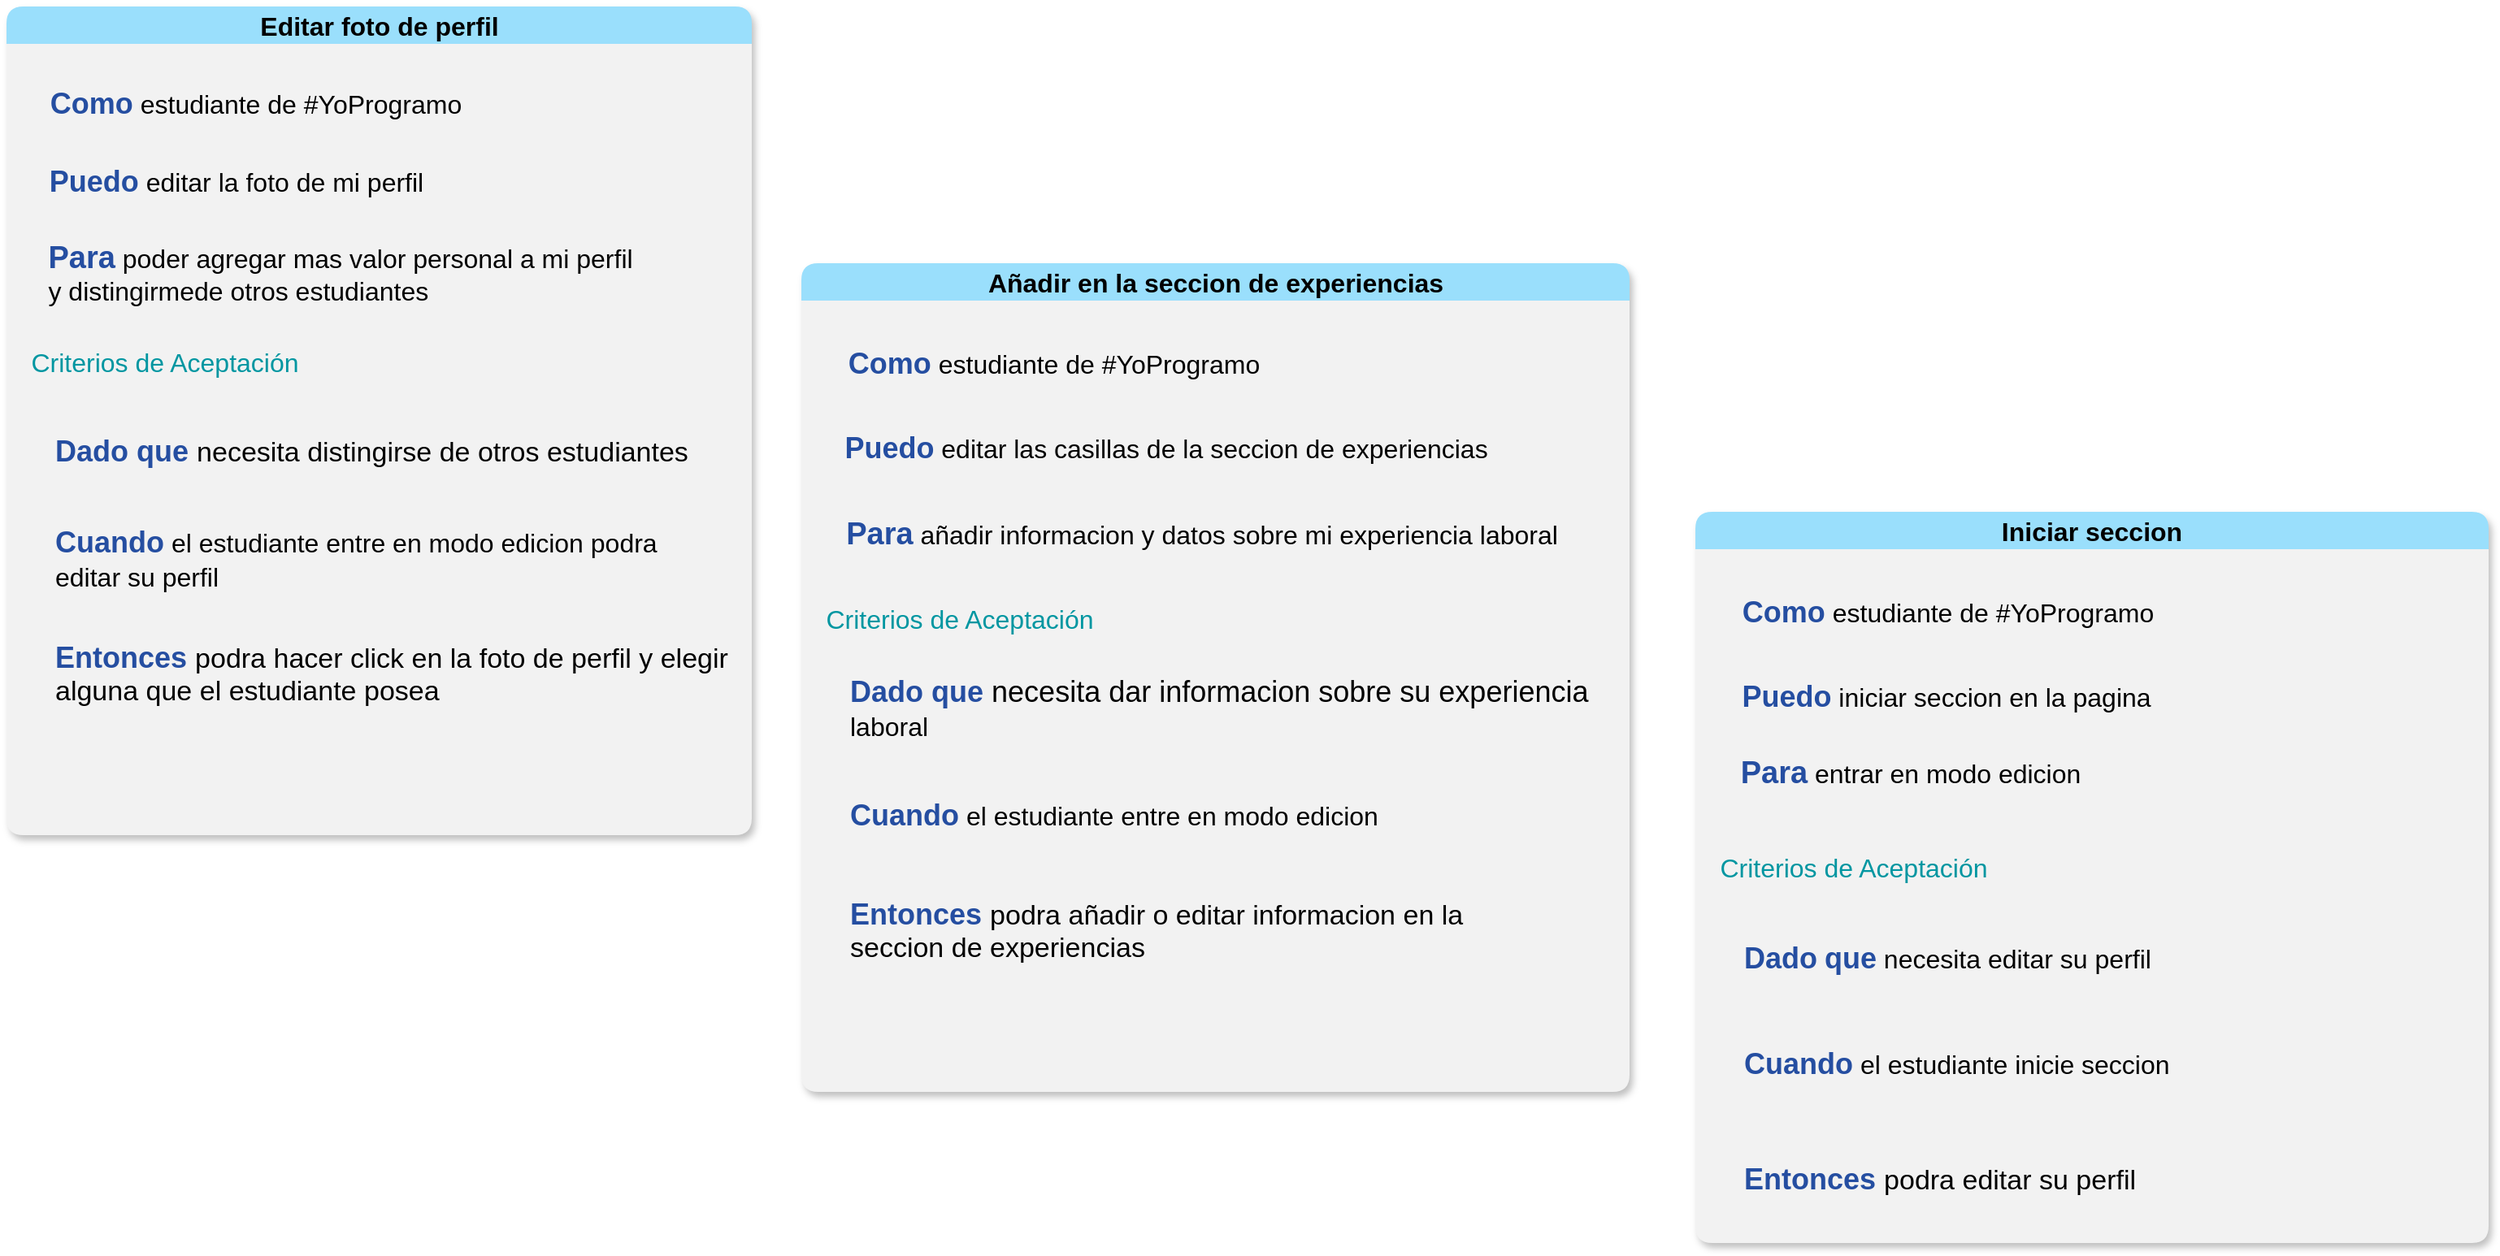 <mxfile version="20.8.3" type="github">
  <diagram id="VT3ukQr_QPmnwt55tYps" name="Página-1">
    <mxGraphModel dx="1859" dy="1500" grid="0" gridSize="10" guides="1" tooltips="1" connect="1" arrows="1" fold="1" page="0" pageScale="1" pageWidth="827" pageHeight="1169" math="0" shadow="0">
      <root>
        <mxCell id="0" />
        <mxCell id="1" parent="0" />
        <mxCell id="O-t6rVWiQCJ-l5KhlSIw-2" value="Editar foto de perfil" style="swimlane;whiteSpace=wrap;html=1;fontSize=16;fillColor=#9ADFFC;strokeColor=none;gradientColor=none;swimlaneFillColor=#F2F2F2;rounded=1;shadow=1;" vertex="1" parent="1">
          <mxGeometry x="-674" y="-622" width="458.5" height="510" as="geometry" />
        </mxCell>
        <mxCell id="O-t6rVWiQCJ-l5KhlSIw-5" value="&lt;font style=&quot;vertical-align: inherit;&quot;&gt;&lt;font style=&quot;vertical-align: inherit;&quot;&gt;&lt;font style=&quot;vertical-align: inherit;&quot;&gt;&lt;font style=&quot;vertical-align: inherit;&quot;&gt;&lt;font style=&quot;vertical-align: inherit;&quot;&gt;&lt;font style=&quot;vertical-align: inherit;&quot;&gt;&lt;font style=&quot;vertical-align: inherit;&quot;&gt;&lt;font style=&quot;vertical-align: inherit;&quot;&gt;&lt;font style=&quot;vertical-align: inherit;&quot;&gt;&lt;font style=&quot;vertical-align: inherit;&quot;&gt;&lt;font style=&quot;vertical-align: inherit;&quot;&gt;&lt;font style=&quot;vertical-align: inherit;&quot;&gt;&lt;font style=&quot;vertical-align: inherit;&quot;&gt;&lt;font style=&quot;vertical-align: inherit;&quot;&gt;&lt;font style=&quot;vertical-align: inherit;&quot;&gt;&lt;font style=&quot;vertical-align: inherit;&quot;&gt;&lt;font style=&quot;vertical-align: inherit;&quot;&gt;&lt;font style=&quot;vertical-align: inherit;&quot;&gt;&lt;font style=&quot;vertical-align: inherit;&quot;&gt;&lt;font style=&quot;vertical-align: inherit;&quot;&gt;&lt;font color=&quot;#254ea1&quot;&gt;&lt;b&gt;&lt;font style=&quot;font-size: 18px;&quot;&gt;Como&lt;/font&gt;&lt;/b&gt; &lt;/font&gt;estudiante de #YoProgramo&lt;/font&gt;&lt;/font&gt;&lt;/font&gt;&lt;/font&gt;&lt;/font&gt;&lt;/font&gt;&lt;/font&gt;&lt;/font&gt;&lt;/font&gt;&lt;/font&gt;&lt;/font&gt;&lt;/font&gt;&lt;/font&gt;&lt;/font&gt;&lt;/font&gt;&lt;/font&gt;&lt;/font&gt;&lt;/font&gt;&lt;br&gt;&lt;/font&gt;&lt;/font&gt;" style="text;html=1;align=center;verticalAlign=middle;resizable=0;points=[];autosize=1;strokeColor=none;fillColor=none;fontSize=16;" vertex="1" parent="O-t6rVWiQCJ-l5KhlSIw-2">
          <mxGeometry x="15" y="42.5" width="275" height="34" as="geometry" />
        </mxCell>
        <mxCell id="O-t6rVWiQCJ-l5KhlSIw-6" value="&lt;font style=&quot;vertical-align: inherit;&quot;&gt;&lt;font style=&quot;vertical-align: inherit;&quot;&gt;&lt;font style=&quot;vertical-align: inherit;&quot;&gt;&lt;font style=&quot;vertical-align: inherit;&quot;&gt;&lt;font style=&quot;vertical-align: inherit;&quot;&gt;&lt;font style=&quot;vertical-align: inherit;&quot;&gt;&lt;font style=&quot;vertical-align: inherit;&quot;&gt;&lt;font style=&quot;vertical-align: inherit;&quot;&gt;&lt;b&gt;&lt;font color=&quot;#254ea1&quot; style=&quot;font-size: 18px;&quot;&gt;Puedo&lt;/font&gt;&lt;/b&gt; editar la foto de&amp;nbsp;&lt;/font&gt;&lt;/font&gt;&lt;font style=&quot;vertical-align: inherit;&quot;&gt;&lt;font style=&quot;vertical-align: inherit;&quot;&gt;mi perfil&lt;/font&gt;&lt;/font&gt;&lt;br&gt;&lt;/font&gt;&lt;/font&gt;&lt;/font&gt;&lt;/font&gt;&lt;/font&gt;&lt;/font&gt;" style="text;html=1;align=center;verticalAlign=middle;resizable=0;points=[];autosize=1;strokeColor=none;fillColor=none;fontSize=16;" vertex="1" parent="O-t6rVWiQCJ-l5KhlSIw-2">
          <mxGeometry x="15" y="91" width="251" height="34" as="geometry" />
        </mxCell>
        <mxCell id="O-t6rVWiQCJ-l5KhlSIw-7" value="&lt;font style=&quot;vertical-align: inherit;&quot;&gt;&lt;font style=&quot;vertical-align: inherit;&quot;&gt;&lt;font style=&quot;vertical-align: inherit;&quot;&gt;&lt;font style=&quot;vertical-align: inherit;&quot;&gt;&lt;b&gt;&lt;font color=&quot;#254ea1&quot; style=&quot;font-size: 19px;&quot;&gt;Para&lt;/font&gt;&lt;/b&gt; poder agregar mas valor&amp;nbsp;&lt;/font&gt;&lt;/font&gt;&lt;font style=&quot;vertical-align: inherit;&quot;&gt;&lt;font style=&quot;vertical-align: inherit;&quot;&gt;personal a mi perfil &lt;br&gt;&lt;div style=&quot;text-align: left;&quot;&gt;&lt;font style=&quot;background-color: initial; vertical-align: inherit;&quot;&gt;&lt;font style=&quot;vertical-align: inherit;&quot;&gt;y distingirme&lt;/font&gt;&lt;/font&gt;&lt;span style=&quot;background-color: initial;&quot;&gt;de otros estudiantes&lt;/span&gt;&lt;/div&gt;&lt;/font&gt;&lt;/font&gt;&lt;/font&gt;&lt;/font&gt;" style="text;html=1;align=center;verticalAlign=middle;resizable=0;points=[];autosize=1;strokeColor=none;fillColor=none;fontSize=16;" vertex="1" parent="O-t6rVWiQCJ-l5KhlSIw-2">
          <mxGeometry x="15" y="136.5" width="380" height="54" as="geometry" />
        </mxCell>
        <mxCell id="O-t6rVWiQCJ-l5KhlSIw-9" value="&lt;font style=&quot;vertical-align: inherit;&quot;&gt;&lt;font style=&quot;vertical-align: inherit;&quot;&gt;&lt;font style=&quot;vertical-align: inherit;&quot;&gt;&lt;font color=&quot;#0096a1&quot; style=&quot;vertical-align: inherit;&quot;&gt;Criterios de Aceptación&lt;/font&gt;&lt;/font&gt;&lt;/font&gt;&lt;/font&gt;" style="text;html=1;align=center;verticalAlign=middle;resizable=0;points=[];autosize=1;strokeColor=none;fillColor=none;fontSize=16;" vertex="1" parent="O-t6rVWiQCJ-l5KhlSIw-2">
          <mxGeometry x="6" y="203.5" width="182" height="31" as="geometry" />
        </mxCell>
        <mxCell id="O-t6rVWiQCJ-l5KhlSIw-10" value="&lt;font style=&quot;vertical-align: inherit;&quot;&gt;&lt;font style=&quot;vertical-align: inherit;&quot;&gt;&lt;font style=&quot;vertical-align: inherit;&quot;&gt;&lt;font style=&quot;vertical-align: inherit;&quot;&gt;&lt;font style=&quot;vertical-align: inherit;&quot;&gt;&lt;font style=&quot;vertical-align: inherit;&quot;&gt;&lt;font style=&quot;vertical-align: inherit;&quot;&gt;&lt;font style=&quot;vertical-align: inherit;&quot;&gt;&lt;font style=&quot;font-size: 18px;&quot; color=&quot;#254ea1&quot;&gt;&lt;b&gt;Dado&amp;nbsp;&lt;/b&gt;&lt;/font&gt;&lt;font color=&quot;#254ea1&quot; style=&quot;font-size: 18px;&quot;&gt;&lt;b&gt;que&amp;nbsp;&lt;/b&gt;&lt;/font&gt;&lt;span style=&quot;font-size: 17px;&quot;&gt;necesita distingirse de otros estudiantes&lt;/span&gt;&lt;/font&gt;&lt;/font&gt;&lt;/font&gt;&lt;/font&gt;&lt;/font&gt;&lt;/font&gt;&lt;/font&gt;&lt;/font&gt;" style="text;html=1;align=left;verticalAlign=middle;resizable=0;points=[];autosize=1;strokeColor=none;fillColor=none;fontSize=16;" vertex="1" parent="O-t6rVWiQCJ-l5KhlSIw-2">
          <mxGeometry x="27.5" y="256.5" width="413" height="35" as="geometry" />
        </mxCell>
        <mxCell id="O-t6rVWiQCJ-l5KhlSIw-11" value="&lt;font style=&quot;vertical-align: inherit;&quot;&gt;&lt;font style=&quot;vertical-align: inherit;&quot;&gt;&lt;font style=&quot;vertical-align: inherit;&quot;&gt;&lt;font style=&quot;vertical-align: inherit;&quot;&gt;&lt;font style=&quot;vertical-align: inherit;&quot;&gt;&lt;font style=&quot;vertical-align: inherit;&quot;&gt;&lt;font style=&quot;vertical-align: inherit;&quot;&gt;&lt;font style=&quot;vertical-align: inherit;&quot;&gt;&lt;font style=&quot;font-size: 18px;&quot; color=&quot;#254ea1&quot;&gt;&lt;b style=&quot;&quot;&gt;Cuando&lt;/b&gt;&lt;/font&gt; el estudiante entre en modo edicion podra &lt;br&gt;editar su perfil&lt;/font&gt;&lt;/font&gt;&lt;/font&gt;&lt;/font&gt;&lt;/font&gt;&lt;/font&gt;&lt;/font&gt;&lt;/font&gt;" style="text;html=1;align=left;verticalAlign=middle;resizable=0;points=[];autosize=1;strokeColor=none;fillColor=none;fontSize=16;" vertex="1" parent="O-t6rVWiQCJ-l5KhlSIw-2">
          <mxGeometry x="27.5" y="312.5" width="393" height="54" as="geometry" />
        </mxCell>
        <mxCell id="O-t6rVWiQCJ-l5KhlSIw-12" value="&lt;font style=&quot;vertical-align: inherit;&quot;&gt;&lt;font style=&quot;vertical-align: inherit;&quot;&gt;&lt;font style=&quot;vertical-align: inherit;&quot;&gt;&lt;font style=&quot;vertical-align: inherit;&quot;&gt;&lt;font color=&quot;#254ea1&quot; style=&quot;font-size: 18px;&quot;&gt;&lt;b&gt;Entonces &lt;/b&gt;&lt;/font&gt;&lt;span style=&quot;font-size: 17px;&quot;&gt;podra hacer click en la foto de perfil y elegir &lt;/span&gt;&lt;br&gt;&lt;span style=&quot;font-size: 17px;&quot;&gt;alguna que el estudiante posea&amp;nbsp;&lt;/span&gt;&lt;/font&gt;&lt;/font&gt;&lt;/font&gt;&lt;/font&gt;" style="text;html=1;align=left;verticalAlign=middle;resizable=0;points=[];autosize=1;strokeColor=none;fillColor=none;fontSize=16;" vertex="1" parent="O-t6rVWiQCJ-l5KhlSIw-2">
          <mxGeometry x="27.5" y="382.5" width="437" height="56" as="geometry" />
        </mxCell>
        <mxCell id="O-t6rVWiQCJ-l5KhlSIw-31" value="Añadir en la seccion de experiencias" style="swimlane;whiteSpace=wrap;html=1;fontSize=16;fillColor=#9ADFFC;strokeColor=none;gradientColor=none;swimlaneFillColor=#F2F2F2;rounded=1;shadow=1;" vertex="1" parent="1">
          <mxGeometry x="-185" y="-464" width="509.5" height="510" as="geometry" />
        </mxCell>
        <mxCell id="O-t6rVWiQCJ-l5KhlSIw-32" value="&lt;font style=&quot;vertical-align: inherit;&quot;&gt;&lt;font style=&quot;vertical-align: inherit;&quot;&gt;&lt;font style=&quot;vertical-align: inherit;&quot;&gt;&lt;font style=&quot;vertical-align: inherit;&quot;&gt;&lt;font style=&quot;vertical-align: inherit;&quot;&gt;&lt;font style=&quot;vertical-align: inherit;&quot;&gt;&lt;font style=&quot;vertical-align: inherit;&quot;&gt;&lt;font style=&quot;vertical-align: inherit;&quot;&gt;&lt;font style=&quot;vertical-align: inherit;&quot;&gt;&lt;font style=&quot;vertical-align: inherit;&quot;&gt;&lt;font style=&quot;vertical-align: inherit;&quot;&gt;&lt;font style=&quot;vertical-align: inherit;&quot;&gt;&lt;font style=&quot;vertical-align: inherit;&quot;&gt;&lt;font style=&quot;vertical-align: inherit;&quot;&gt;&lt;font style=&quot;vertical-align: inherit;&quot;&gt;&lt;font style=&quot;vertical-align: inherit;&quot;&gt;&lt;font style=&quot;vertical-align: inherit;&quot;&gt;&lt;font style=&quot;vertical-align: inherit;&quot;&gt;&lt;font style=&quot;vertical-align: inherit;&quot;&gt;&lt;font style=&quot;vertical-align: inherit;&quot;&gt;&lt;font color=&quot;#254ea1&quot;&gt;&lt;b&gt;&lt;font style=&quot;font-size: 18px;&quot;&gt;Como&lt;/font&gt;&lt;/b&gt; &lt;/font&gt;estudiante de #YoProgramo&lt;/font&gt;&lt;/font&gt;&lt;/font&gt;&lt;/font&gt;&lt;/font&gt;&lt;/font&gt;&lt;/font&gt;&lt;/font&gt;&lt;/font&gt;&lt;/font&gt;&lt;/font&gt;&lt;/font&gt;&lt;/font&gt;&lt;/font&gt;&lt;/font&gt;&lt;/font&gt;&lt;/font&gt;&lt;/font&gt;&lt;br&gt;&lt;/font&gt;&lt;/font&gt;" style="text;html=1;align=center;verticalAlign=middle;resizable=0;points=[];autosize=1;strokeColor=none;fillColor=none;fontSize=16;" vertex="1" parent="O-t6rVWiQCJ-l5KhlSIw-31">
          <mxGeometry x="17.5" y="45" width="275" height="34" as="geometry" />
        </mxCell>
        <mxCell id="O-t6rVWiQCJ-l5KhlSIw-33" value="&lt;font style=&quot;vertical-align: inherit;&quot;&gt;&lt;font style=&quot;vertical-align: inherit;&quot;&gt;&lt;font style=&quot;vertical-align: inherit;&quot;&gt;&lt;font style=&quot;vertical-align: inherit;&quot;&gt;&lt;font style=&quot;vertical-align: inherit;&quot;&gt;&lt;font style=&quot;vertical-align: inherit;&quot;&gt;&lt;font style=&quot;vertical-align: inherit;&quot;&gt;&lt;font style=&quot;vertical-align: inherit;&quot;&gt;&lt;b&gt;&lt;font color=&quot;#254ea1&quot; style=&quot;font-size: 18px;&quot;&gt;Puedo&lt;/font&gt;&lt;/b&gt;&amp;nbsp;editar las casillas de la seccion de experiencias&lt;/font&gt;&lt;/font&gt;&lt;br&gt;&lt;/font&gt;&lt;/font&gt;&lt;/font&gt;&lt;/font&gt;&lt;/font&gt;&lt;/font&gt;" style="text;html=1;align=center;verticalAlign=middle;resizable=0;points=[];autosize=1;strokeColor=none;fillColor=none;fontSize=16;" vertex="1" parent="O-t6rVWiQCJ-l5KhlSIw-31">
          <mxGeometry x="16" y="97" width="416" height="34" as="geometry" />
        </mxCell>
        <mxCell id="O-t6rVWiQCJ-l5KhlSIw-34" value="&lt;font style=&quot;vertical-align: inherit;&quot;&gt;&lt;font style=&quot;vertical-align: inherit;&quot;&gt;&lt;font style=&quot;vertical-align: inherit;&quot;&gt;&lt;font style=&quot;vertical-align: inherit;&quot;&gt;&lt;b&gt;&lt;font color=&quot;#254ea1&quot; style=&quot;font-size: 19px;&quot;&gt;Para&lt;/font&gt;&lt;/b&gt;&amp;nbsp;añadir informacion y datos sobre mi experiencia laboral&lt;/font&gt;&lt;/font&gt;&lt;/font&gt;&lt;/font&gt;" style="text;html=1;align=center;verticalAlign=middle;resizable=0;points=[];autosize=1;strokeColor=none;fillColor=none;fontSize=16;" vertex="1" parent="O-t6rVWiQCJ-l5KhlSIw-31">
          <mxGeometry x="17.5" y="149" width="457" height="35" as="geometry" />
        </mxCell>
        <mxCell id="O-t6rVWiQCJ-l5KhlSIw-35" value="&lt;font style=&quot;vertical-align: inherit;&quot;&gt;&lt;font style=&quot;vertical-align: inherit;&quot;&gt;&lt;font style=&quot;vertical-align: inherit;&quot;&gt;&lt;font color=&quot;#0096a1&quot; style=&quot;vertical-align: inherit;&quot;&gt;Criterios de Aceptación&lt;/font&gt;&lt;/font&gt;&lt;/font&gt;&lt;/font&gt;" style="text;html=1;align=center;verticalAlign=middle;resizable=0;points=[];autosize=1;strokeColor=none;fillColor=none;fontSize=16;" vertex="1" parent="O-t6rVWiQCJ-l5KhlSIw-31">
          <mxGeometry x="6" y="203.5" width="182" height="31" as="geometry" />
        </mxCell>
        <mxCell id="O-t6rVWiQCJ-l5KhlSIw-36" value="&lt;font style=&quot;vertical-align: inherit;&quot;&gt;&lt;font style=&quot;vertical-align: inherit;&quot;&gt;&lt;font style=&quot;vertical-align: inherit;&quot;&gt;&lt;font style=&quot;vertical-align: inherit;&quot;&gt;&lt;font style=&quot;vertical-align: inherit;&quot;&gt;&lt;font style=&quot;vertical-align: inherit;&quot;&gt;&lt;font style=&quot;vertical-align: inherit; font-size: 18px;&quot;&gt;&lt;font style=&quot;vertical-align: inherit; font-size: 18px;&quot;&gt;&lt;font color=&quot;#254ea1&quot;&gt;&lt;font style=&quot;font-size: 18px;&quot;&gt;&lt;b style=&quot;&quot;&gt;Dado &lt;/b&gt;&lt;/font&gt;&lt;b&gt;que&lt;/b&gt;&lt;/font&gt; necesita dar informacion sobre su experiencia&amp;nbsp;&lt;br&gt;&lt;/font&gt;&lt;/font&gt;&lt;/font&gt;&lt;/font&gt;&lt;/font&gt;&lt;/font&gt;laboral&lt;br&gt;&lt;/font&gt;&lt;/font&gt;" style="text;html=1;align=left;verticalAlign=middle;resizable=0;points=[];autosize=1;strokeColor=none;fillColor=none;fontSize=16;" vertex="1" parent="O-t6rVWiQCJ-l5KhlSIw-31">
          <mxGeometry x="27.5" y="246.5" width="482" height="54" as="geometry" />
        </mxCell>
        <mxCell id="O-t6rVWiQCJ-l5KhlSIw-37" value="&lt;font style=&quot;vertical-align: inherit;&quot;&gt;&lt;font style=&quot;vertical-align: inherit;&quot;&gt;&lt;font style=&quot;vertical-align: inherit;&quot;&gt;&lt;font style=&quot;vertical-align: inherit;&quot;&gt;&lt;font style=&quot;vertical-align: inherit;&quot;&gt;&lt;font style=&quot;vertical-align: inherit;&quot;&gt;&lt;font style=&quot;vertical-align: inherit;&quot;&gt;&lt;font style=&quot;vertical-align: inherit;&quot;&gt;&lt;font style=&quot;font-size: 18px;&quot; color=&quot;#254ea1&quot;&gt;&lt;b style=&quot;&quot;&gt;Cuando&lt;/b&gt;&lt;/font&gt; el estudiante entre en modo edicion&amp;nbsp;&lt;/font&gt;&lt;/font&gt;&lt;/font&gt;&lt;/font&gt;&lt;/font&gt;&lt;/font&gt;&lt;/font&gt;&lt;/font&gt;" style="text;html=1;align=left;verticalAlign=middle;resizable=0;points=[];autosize=1;strokeColor=none;fillColor=none;fontSize=16;" vertex="1" parent="O-t6rVWiQCJ-l5KhlSIw-31">
          <mxGeometry x="27.5" y="322.5" width="352" height="35" as="geometry" />
        </mxCell>
        <mxCell id="O-t6rVWiQCJ-l5KhlSIw-38" value="&lt;font style=&quot;vertical-align: inherit;&quot;&gt;&lt;font style=&quot;vertical-align: inherit;&quot;&gt;&lt;font style=&quot;vertical-align: inherit;&quot;&gt;&lt;font style=&quot;vertical-align: inherit;&quot;&gt;&lt;font color=&quot;#254ea1&quot; style=&quot;font-size: 18px;&quot;&gt;&lt;b&gt;Entonces &lt;/b&gt;&lt;/font&gt;&lt;span style=&quot;font-size: 17px;&quot;&gt;podra añadir o editar informacion en la&amp;nbsp;&lt;br&gt;seccion de experiencias&lt;br&gt;&lt;/span&gt;&lt;/font&gt;&lt;/font&gt;&lt;/font&gt;&lt;/font&gt;" style="text;html=1;align=left;verticalAlign=middle;resizable=0;points=[];autosize=1;strokeColor=none;fillColor=none;fontSize=16;" vertex="1" parent="O-t6rVWiQCJ-l5KhlSIw-31">
          <mxGeometry x="27.5" y="382.5" width="404" height="56" as="geometry" />
        </mxCell>
        <mxCell id="O-t6rVWiQCJ-l5KhlSIw-39" value="Iniciar seccion" style="swimlane;whiteSpace=wrap;html=1;fontSize=16;fillColor=#9ADFFC;strokeColor=none;gradientColor=none;swimlaneFillColor=#F2F2F2;rounded=1;shadow=1;" vertex="1" parent="1">
          <mxGeometry x="365" y="-311" width="488" height="450" as="geometry" />
        </mxCell>
        <mxCell id="O-t6rVWiQCJ-l5KhlSIw-40" value="&lt;font style=&quot;vertical-align: inherit;&quot;&gt;&lt;font style=&quot;vertical-align: inherit;&quot;&gt;&lt;font style=&quot;vertical-align: inherit;&quot;&gt;&lt;font style=&quot;vertical-align: inherit;&quot;&gt;&lt;font style=&quot;vertical-align: inherit;&quot;&gt;&lt;font style=&quot;vertical-align: inherit;&quot;&gt;&lt;font style=&quot;vertical-align: inherit;&quot;&gt;&lt;font style=&quot;vertical-align: inherit;&quot;&gt;&lt;font style=&quot;vertical-align: inherit;&quot;&gt;&lt;font style=&quot;vertical-align: inherit;&quot;&gt;&lt;font style=&quot;vertical-align: inherit;&quot;&gt;&lt;font style=&quot;vertical-align: inherit;&quot;&gt;&lt;font style=&quot;vertical-align: inherit;&quot;&gt;&lt;font style=&quot;vertical-align: inherit;&quot;&gt;&lt;font style=&quot;vertical-align: inherit;&quot;&gt;&lt;font style=&quot;vertical-align: inherit;&quot;&gt;&lt;font style=&quot;vertical-align: inherit;&quot;&gt;&lt;font style=&quot;vertical-align: inherit;&quot;&gt;&lt;font style=&quot;vertical-align: inherit;&quot;&gt;&lt;font style=&quot;vertical-align: inherit;&quot;&gt;&lt;font color=&quot;#254ea1&quot;&gt;&lt;b&gt;&lt;font style=&quot;font-size: 18px;&quot;&gt;Como&lt;/font&gt;&lt;/b&gt; &lt;/font&gt;estudiante de #YoProgramo&lt;/font&gt;&lt;/font&gt;&lt;/font&gt;&lt;/font&gt;&lt;/font&gt;&lt;/font&gt;&lt;/font&gt;&lt;/font&gt;&lt;/font&gt;&lt;/font&gt;&lt;/font&gt;&lt;/font&gt;&lt;/font&gt;&lt;/font&gt;&lt;/font&gt;&lt;/font&gt;&lt;/font&gt;&lt;/font&gt;&lt;br&gt;&lt;/font&gt;&lt;/font&gt;" style="text;html=1;align=center;verticalAlign=middle;resizable=0;points=[];autosize=1;strokeColor=none;fillColor=none;fontSize=16;" vertex="1" parent="O-t6rVWiQCJ-l5KhlSIw-39">
          <mxGeometry x="17.5" y="45" width="275" height="34" as="geometry" />
        </mxCell>
        <mxCell id="O-t6rVWiQCJ-l5KhlSIw-41" value="&lt;font style=&quot;vertical-align: inherit;&quot;&gt;&lt;font style=&quot;vertical-align: inherit;&quot;&gt;&lt;font style=&quot;vertical-align: inherit;&quot;&gt;&lt;font style=&quot;vertical-align: inherit;&quot;&gt;&lt;font style=&quot;vertical-align: inherit;&quot;&gt;&lt;font style=&quot;vertical-align: inherit;&quot;&gt;&lt;font style=&quot;vertical-align: inherit;&quot;&gt;&lt;font style=&quot;vertical-align: inherit;&quot;&gt;&lt;b&gt;&lt;font color=&quot;#254ea1&quot; style=&quot;font-size: 18px;&quot;&gt;Puedo&lt;/font&gt;&lt;/b&gt;&amp;nbsp;iniciar seccion en la pagina&lt;/font&gt;&lt;/font&gt;&lt;br&gt;&lt;/font&gt;&lt;/font&gt;&lt;/font&gt;&lt;/font&gt;&lt;/font&gt;&lt;/font&gt;" style="text;html=1;align=center;verticalAlign=middle;resizable=0;points=[];autosize=1;strokeColor=none;fillColor=none;fontSize=16;" vertex="1" parent="O-t6rVWiQCJ-l5KhlSIw-39">
          <mxGeometry x="17.5" y="97" width="272" height="34" as="geometry" />
        </mxCell>
        <mxCell id="O-t6rVWiQCJ-l5KhlSIw-42" value="&lt;font style=&quot;vertical-align: inherit;&quot;&gt;&lt;font style=&quot;vertical-align: inherit;&quot;&gt;&lt;font style=&quot;vertical-align: inherit;&quot;&gt;&lt;font style=&quot;vertical-align: inherit;&quot;&gt;&lt;b&gt;&lt;font color=&quot;#254ea1&quot; style=&quot;font-size: 19px;&quot;&gt;Para&lt;/font&gt;&lt;/b&gt;&amp;nbsp;entrar en modo edicion&lt;/font&gt;&lt;/font&gt;&lt;/font&gt;&lt;/font&gt;" style="text;html=1;align=center;verticalAlign=middle;resizable=0;points=[];autosize=1;strokeColor=none;fillColor=none;fontSize=16;" vertex="1" parent="O-t6rVWiQCJ-l5KhlSIw-39">
          <mxGeometry x="17.5" y="143" width="229" height="35" as="geometry" />
        </mxCell>
        <mxCell id="O-t6rVWiQCJ-l5KhlSIw-43" value="&lt;font style=&quot;vertical-align: inherit;&quot;&gt;&lt;font style=&quot;vertical-align: inherit;&quot;&gt;&lt;font style=&quot;vertical-align: inherit;&quot;&gt;&lt;font color=&quot;#0096a1&quot; style=&quot;vertical-align: inherit;&quot;&gt;Criterios de Aceptación&lt;/font&gt;&lt;/font&gt;&lt;/font&gt;&lt;/font&gt;" style="text;html=1;align=center;verticalAlign=middle;resizable=0;points=[];autosize=1;strokeColor=none;fillColor=none;fontSize=16;" vertex="1" parent="O-t6rVWiQCJ-l5KhlSIw-39">
          <mxGeometry x="6" y="203.5" width="182" height="31" as="geometry" />
        </mxCell>
        <mxCell id="O-t6rVWiQCJ-l5KhlSIw-44" value="&lt;font style=&quot;vertical-align: inherit;&quot;&gt;&lt;font style=&quot;vertical-align: inherit;&quot;&gt;&lt;font style=&quot;vertical-align: inherit;&quot;&gt;&lt;font style=&quot;vertical-align: inherit;&quot;&gt;&lt;font style=&quot;vertical-align: inherit;&quot;&gt;&lt;font style=&quot;vertical-align: inherit;&quot;&gt;&lt;font style=&quot;vertical-align: inherit;&quot;&gt;&lt;font style=&quot;vertical-align: inherit;&quot;&gt;&lt;font style=&quot;&quot; color=&quot;#254ea1&quot;&gt;&lt;b style=&quot;&quot;&gt;&lt;font style=&quot;font-size: 18px;&quot;&gt;Dado&lt;/font&gt;&lt;/b&gt;&lt;b style=&quot;font-size: 16px;&quot;&gt; &lt;/b&gt;&lt;/font&gt;&lt;b&gt;&lt;font color=&quot;#254ea1&quot; style=&quot;font-size: 18px;&quot;&gt;que&lt;/font&gt;&lt;/b&gt; necesita editar su perfil&lt;/font&gt;&lt;/font&gt;&lt;/font&gt;&lt;/font&gt;&lt;/font&gt;&lt;/font&gt;&lt;br&gt;&lt;/font&gt;&lt;/font&gt;" style="text;html=1;align=left;verticalAlign=middle;resizable=0;points=[];autosize=1;strokeColor=none;fillColor=none;fontSize=16;" vertex="1" parent="O-t6rVWiQCJ-l5KhlSIw-39">
          <mxGeometry x="27.5" y="257.5" width="272" height="34" as="geometry" />
        </mxCell>
        <mxCell id="O-t6rVWiQCJ-l5KhlSIw-45" value="&lt;font style=&quot;vertical-align: inherit;&quot;&gt;&lt;font style=&quot;vertical-align: inherit;&quot;&gt;&lt;font style=&quot;vertical-align: inherit;&quot;&gt;&lt;font style=&quot;vertical-align: inherit;&quot;&gt;&lt;font style=&quot;vertical-align: inherit;&quot;&gt;&lt;font style=&quot;vertical-align: inherit;&quot;&gt;&lt;font style=&quot;vertical-align: inherit;&quot;&gt;&lt;font style=&quot;vertical-align: inherit;&quot;&gt;&lt;font style=&quot;font-size: 18px;&quot; color=&quot;#254ea1&quot;&gt;&lt;b style=&quot;&quot;&gt;Cuando&lt;/b&gt;&lt;/font&gt; el estudiante inicie seccion&amp;nbsp;&lt;/font&gt;&lt;/font&gt;&lt;/font&gt;&lt;/font&gt;&lt;/font&gt;&lt;/font&gt;&lt;/font&gt;&lt;/font&gt;" style="text;html=1;align=left;verticalAlign=middle;resizable=0;points=[];autosize=1;strokeColor=none;fillColor=none;fontSize=16;" vertex="1" parent="O-t6rVWiQCJ-l5KhlSIw-39">
          <mxGeometry x="27.5" y="322.5" width="287" height="35" as="geometry" />
        </mxCell>
        <mxCell id="O-t6rVWiQCJ-l5KhlSIw-46" value="&lt;font style=&quot;vertical-align: inherit;&quot;&gt;&lt;font style=&quot;vertical-align: inherit;&quot;&gt;&lt;font style=&quot;vertical-align: inherit;&quot;&gt;&lt;font style=&quot;vertical-align: inherit;&quot;&gt;&lt;font color=&quot;#254ea1&quot; style=&quot;font-size: 18px;&quot;&gt;&lt;b&gt;Entonces &lt;/b&gt;&lt;/font&gt;&lt;span style=&quot;font-size: 17px;&quot;&gt;podra editar su perfil&lt;br&gt;&lt;/span&gt;&lt;/font&gt;&lt;/font&gt;&lt;/font&gt;&lt;/font&gt;" style="text;html=1;align=left;verticalAlign=middle;resizable=0;points=[];autosize=1;strokeColor=none;fillColor=none;fontSize=16;" vertex="1" parent="O-t6rVWiQCJ-l5KhlSIw-39">
          <mxGeometry x="27.5" y="393.5" width="263" height="35" as="geometry" />
        </mxCell>
      </root>
    </mxGraphModel>
  </diagram>
</mxfile>
